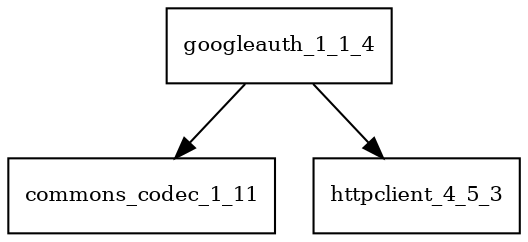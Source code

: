 digraph googleauth_1_1_4_dependencies {
  node [shape = box, fontsize=10.0];
  googleauth_1_1_4 -> commons_codec_1_11;
  googleauth_1_1_4 -> httpclient_4_5_3;
}

